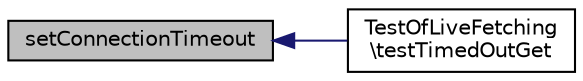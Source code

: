 digraph "setConnectionTimeout"
{
  edge [fontname="Helvetica",fontsize="10",labelfontname="Helvetica",labelfontsize="10"];
  node [fontname="Helvetica",fontsize="10",shape=record];
  rankdir="LR";
  Node1 [label="setConnectionTimeout",height=0.2,width=0.4,color="black", fillcolor="grey75", style="filled" fontcolor="black"];
  Node1 -> Node2 [dir="back",color="midnightblue",fontsize="10",style="solid",fontname="Helvetica"];
  Node2 [label="TestOfLiveFetching\l\\testTimedOutGet",height=0.2,width=0.4,color="black", fillcolor="white", style="filled",URL="$class_test_of_live_fetching.html#a0e5db96984e858bc9fb9b3a257203762"];
}
